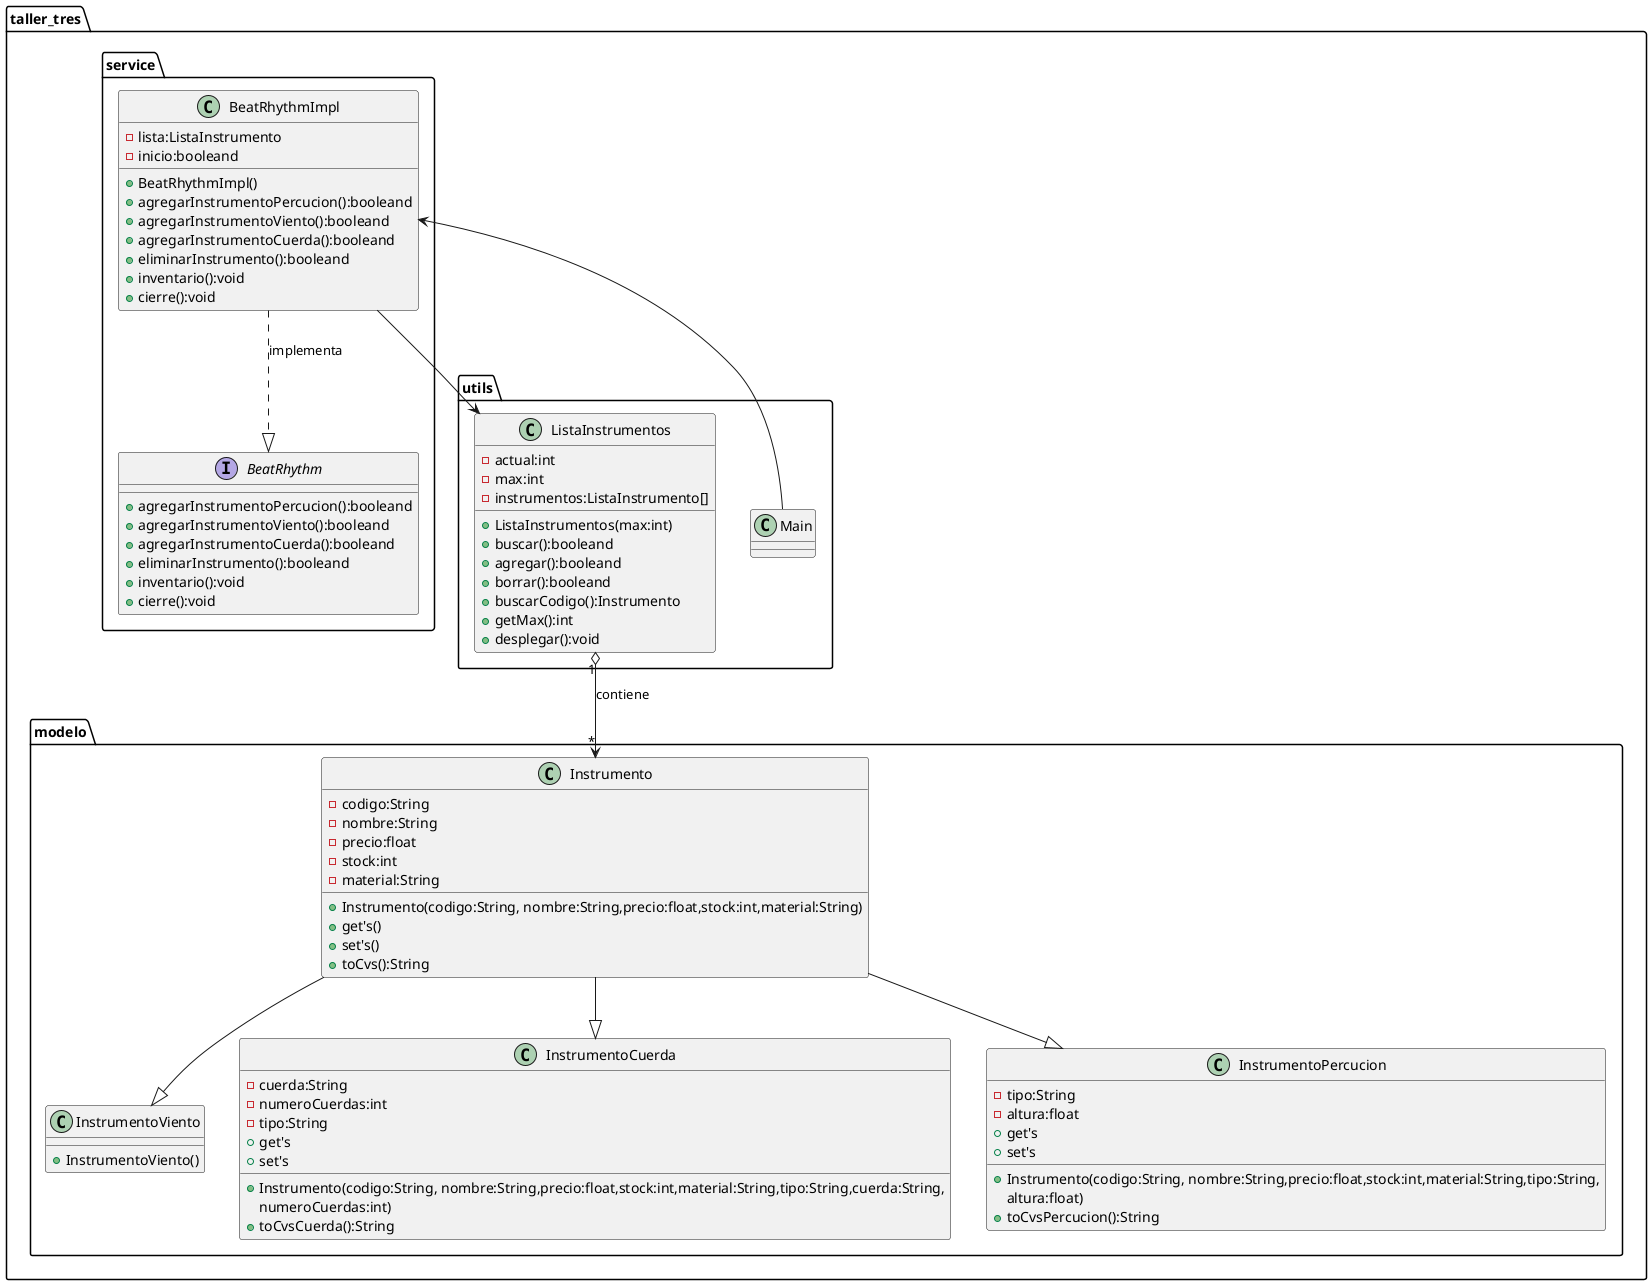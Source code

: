 @startuml

package taller_tres{

    package modelo{
        class Instrumento{
            -codigo:String
            -nombre:String
            -precio:float
            -stock:int
            -material:String
            +Instrumento(codigo:String, nombre:String,precio:float,stock:int,material:String)
            +get's()
            +set's()
            +toCvs():String
        }
        class InstrumentoViento{
          +InstrumentoViento()

        }
        class InstrumentoCuerda{
            -cuerda:String
            -numeroCuerdas:int
            -tipo:String
            +Instrumento(codigo:String, nombre:String,precio:float,stock:int,material:String,tipo:String,cuerda:String,
                            numeroCuerdas:int)
            +get's
            +set's
            +toCvsCuerda():String
        }
        class InstrumentoPercucion{
            -tipo:String
            -altura:float
            +Instrumento(codigo:String, nombre:String,precio:float,stock:int,material:String,tipo:String,
                    altura:float)
            +get's
            +set's
            +toCvsPercucion():String

        }
    }
    package service{
        interface BeatRhythm{
            +agregarInstrumentoPercucion():booleand
            +agregarInstrumentoViento():booleand
            +agregarInstrumentoCuerda():booleand
            +eliminarInstrumento():booleand
            +inventario():void
            +cierre():void
        }
        class BeatRhythmImpl{
        -lista:ListaInstrumento
        -inicio:booleand
        +BeatRhythmImpl()
        +agregarInstrumentoPercucion():booleand
        +agregarInstrumentoViento():booleand
        +agregarInstrumentoCuerda():booleand
        +eliminarInstrumento():booleand
        +inventario():void
        +cierre():void
        }
    }
    package utils{
        class Main{}
        class ListaInstrumentos{
        -actual:int
        -max:int
        -instrumentos:ListaInstrumento[]
        +ListaInstrumentos(max:int)
        +buscar():booleand
        +agregar():booleand
        +borrar():booleand
        +buscarCodigo():Instrumento
        +getMax():int
        +desplegar():void
        }
    }
Instrumento --|> InstrumentoViento
Instrumento --|> InstrumentoCuerda
Instrumento --|> InstrumentoPercucion
Main --> BeatRhythmImpl
BeatRhythmImpl ..|> BeatRhythm : implementa
BeatRhythmImpl --> ListaInstrumentos
ListaInstrumentos "1" o--> "*" Instrumento:contiene
}

@enduml